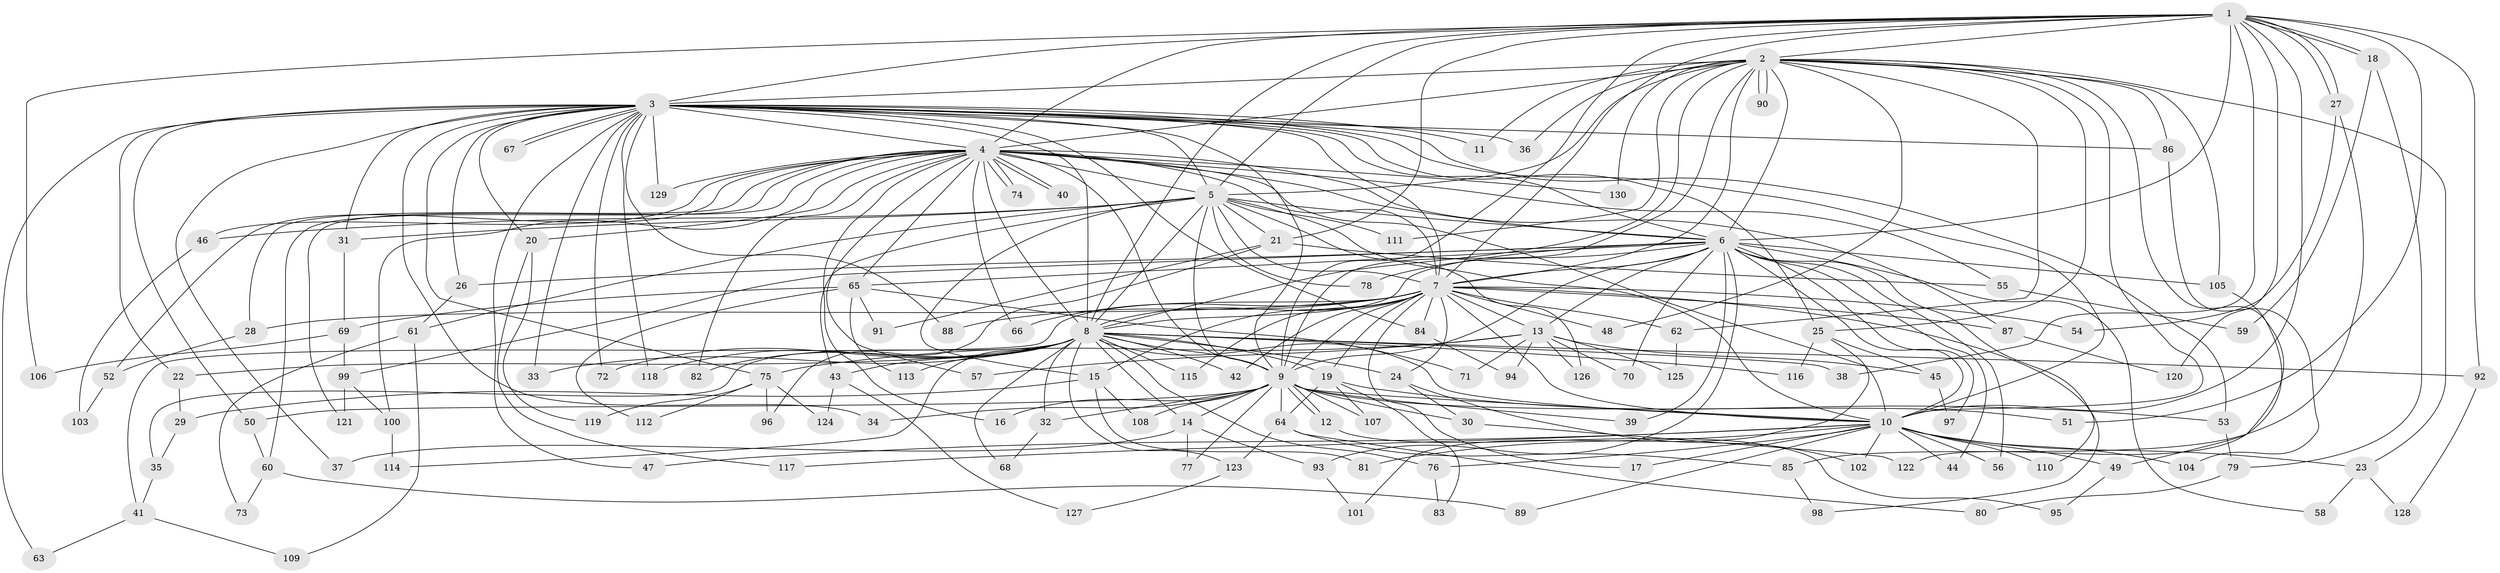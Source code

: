 // Generated by graph-tools (version 1.1) at 2025/49/03/09/25 03:49:27]
// undirected, 130 vertices, 285 edges
graph export_dot {
graph [start="1"]
  node [color=gray90,style=filled];
  1;
  2;
  3;
  4;
  5;
  6;
  7;
  8;
  9;
  10;
  11;
  12;
  13;
  14;
  15;
  16;
  17;
  18;
  19;
  20;
  21;
  22;
  23;
  24;
  25;
  26;
  27;
  28;
  29;
  30;
  31;
  32;
  33;
  34;
  35;
  36;
  37;
  38;
  39;
  40;
  41;
  42;
  43;
  44;
  45;
  46;
  47;
  48;
  49;
  50;
  51;
  52;
  53;
  54;
  55;
  56;
  57;
  58;
  59;
  60;
  61;
  62;
  63;
  64;
  65;
  66;
  67;
  68;
  69;
  70;
  71;
  72;
  73;
  74;
  75;
  76;
  77;
  78;
  79;
  80;
  81;
  82;
  83;
  84;
  85;
  86;
  87;
  88;
  89;
  90;
  91;
  92;
  93;
  94;
  95;
  96;
  97;
  98;
  99;
  100;
  101;
  102;
  103;
  104;
  105;
  106;
  107;
  108;
  109;
  110;
  111;
  112;
  113;
  114;
  115;
  116;
  117;
  118;
  119;
  120;
  121;
  122;
  123;
  124;
  125;
  126;
  127;
  128;
  129;
  130;
  1 -- 2;
  1 -- 3;
  1 -- 4;
  1 -- 5;
  1 -- 6;
  1 -- 7;
  1 -- 8;
  1 -- 9;
  1 -- 10;
  1 -- 18;
  1 -- 18;
  1 -- 21;
  1 -- 27;
  1 -- 27;
  1 -- 38;
  1 -- 51;
  1 -- 92;
  1 -- 106;
  1 -- 120;
  2 -- 3;
  2 -- 4;
  2 -- 5;
  2 -- 6;
  2 -- 7;
  2 -- 8;
  2 -- 9;
  2 -- 10;
  2 -- 11;
  2 -- 23;
  2 -- 25;
  2 -- 36;
  2 -- 48;
  2 -- 49;
  2 -- 62;
  2 -- 86;
  2 -- 90;
  2 -- 90;
  2 -- 105;
  2 -- 111;
  2 -- 130;
  3 -- 4;
  3 -- 5;
  3 -- 6;
  3 -- 7;
  3 -- 8;
  3 -- 9;
  3 -- 10;
  3 -- 11;
  3 -- 20;
  3 -- 22;
  3 -- 25;
  3 -- 26;
  3 -- 31;
  3 -- 33;
  3 -- 34;
  3 -- 36;
  3 -- 37;
  3 -- 47;
  3 -- 50;
  3 -- 53;
  3 -- 63;
  3 -- 67;
  3 -- 67;
  3 -- 72;
  3 -- 75;
  3 -- 84;
  3 -- 86;
  3 -- 88;
  3 -- 118;
  3 -- 129;
  4 -- 5;
  4 -- 6;
  4 -- 7;
  4 -- 8;
  4 -- 9;
  4 -- 10;
  4 -- 16;
  4 -- 20;
  4 -- 28;
  4 -- 40;
  4 -- 40;
  4 -- 46;
  4 -- 52;
  4 -- 55;
  4 -- 57;
  4 -- 60;
  4 -- 65;
  4 -- 66;
  4 -- 74;
  4 -- 74;
  4 -- 82;
  4 -- 87;
  4 -- 100;
  4 -- 121;
  4 -- 129;
  4 -- 130;
  5 -- 6;
  5 -- 7;
  5 -- 8;
  5 -- 9;
  5 -- 10;
  5 -- 15;
  5 -- 21;
  5 -- 31;
  5 -- 43;
  5 -- 46;
  5 -- 61;
  5 -- 78;
  5 -- 111;
  5 -- 126;
  6 -- 7;
  6 -- 8;
  6 -- 9;
  6 -- 10;
  6 -- 13;
  6 -- 26;
  6 -- 39;
  6 -- 44;
  6 -- 56;
  6 -- 58;
  6 -- 65;
  6 -- 70;
  6 -- 78;
  6 -- 93;
  6 -- 97;
  6 -- 99;
  6 -- 105;
  6 -- 110;
  7 -- 8;
  7 -- 9;
  7 -- 10;
  7 -- 13;
  7 -- 15;
  7 -- 17;
  7 -- 19;
  7 -- 24;
  7 -- 28;
  7 -- 41;
  7 -- 42;
  7 -- 48;
  7 -- 54;
  7 -- 62;
  7 -- 66;
  7 -- 84;
  7 -- 87;
  7 -- 88;
  7 -- 98;
  7 -- 115;
  8 -- 9;
  8 -- 10;
  8 -- 14;
  8 -- 19;
  8 -- 22;
  8 -- 24;
  8 -- 32;
  8 -- 33;
  8 -- 35;
  8 -- 38;
  8 -- 42;
  8 -- 43;
  8 -- 68;
  8 -- 72;
  8 -- 76;
  8 -- 82;
  8 -- 92;
  8 -- 113;
  8 -- 114;
  8 -- 115;
  8 -- 116;
  8 -- 118;
  8 -- 123;
  9 -- 10;
  9 -- 12;
  9 -- 12;
  9 -- 14;
  9 -- 16;
  9 -- 30;
  9 -- 32;
  9 -- 34;
  9 -- 39;
  9 -- 50;
  9 -- 51;
  9 -- 64;
  9 -- 77;
  9 -- 107;
  9 -- 108;
  10 -- 17;
  10 -- 23;
  10 -- 44;
  10 -- 47;
  10 -- 49;
  10 -- 56;
  10 -- 76;
  10 -- 81;
  10 -- 89;
  10 -- 102;
  10 -- 104;
  10 -- 110;
  10 -- 117;
  12 -- 95;
  13 -- 45;
  13 -- 57;
  13 -- 70;
  13 -- 71;
  13 -- 75;
  13 -- 94;
  13 -- 125;
  13 -- 126;
  14 -- 37;
  14 -- 77;
  14 -- 93;
  15 -- 29;
  15 -- 81;
  15 -- 108;
  18 -- 59;
  18 -- 79;
  19 -- 53;
  19 -- 64;
  19 -- 83;
  19 -- 107;
  20 -- 117;
  20 -- 119;
  21 -- 55;
  21 -- 91;
  21 -- 96;
  22 -- 29;
  23 -- 58;
  23 -- 128;
  24 -- 30;
  24 -- 102;
  25 -- 45;
  25 -- 101;
  25 -- 116;
  26 -- 61;
  27 -- 54;
  27 -- 85;
  28 -- 52;
  29 -- 35;
  30 -- 122;
  31 -- 69;
  32 -- 68;
  35 -- 41;
  41 -- 63;
  41 -- 109;
  43 -- 124;
  43 -- 127;
  45 -- 97;
  46 -- 103;
  49 -- 95;
  50 -- 60;
  52 -- 103;
  53 -- 79;
  55 -- 59;
  60 -- 73;
  60 -- 89;
  61 -- 73;
  61 -- 109;
  62 -- 125;
  64 -- 80;
  64 -- 85;
  64 -- 123;
  65 -- 69;
  65 -- 71;
  65 -- 91;
  65 -- 112;
  65 -- 113;
  69 -- 99;
  69 -- 106;
  75 -- 96;
  75 -- 112;
  75 -- 119;
  75 -- 124;
  76 -- 83;
  79 -- 80;
  84 -- 94;
  85 -- 98;
  86 -- 104;
  87 -- 120;
  92 -- 128;
  93 -- 101;
  99 -- 100;
  99 -- 121;
  100 -- 114;
  105 -- 122;
  123 -- 127;
}
